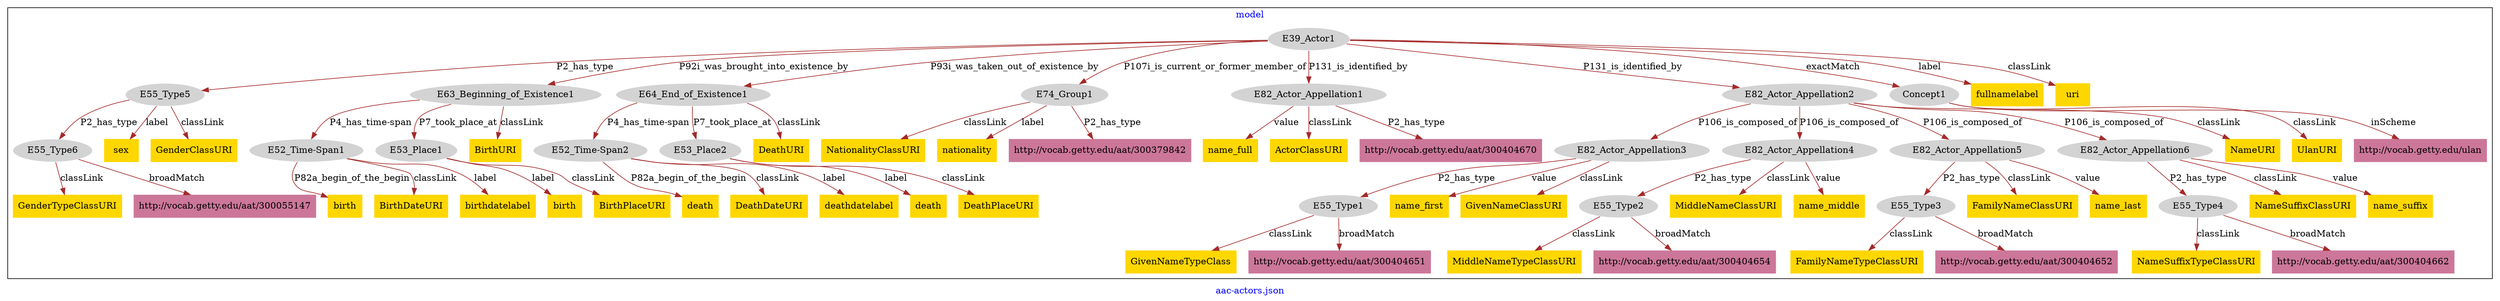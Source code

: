 digraph n0 {
fontcolor="blue"
remincross="true"
label="aac-actors.json"
subgraph cluster {
label="model"
n2[style="filled",color="white",fillcolor="lightgray",label="E39_Actor1"];
n3[style="filled",color="white",fillcolor="lightgray",label="E55_Type5"];
n4[style="filled",color="white",fillcolor="lightgray",label="E63_Beginning_of_Existence1"];
n5[style="filled",color="white",fillcolor="lightgray",label="E64_End_of_Existence1"];
n6[style="filled",color="white",fillcolor="lightgray",label="E74_Group1"];
n7[style="filled",color="white",fillcolor="lightgray",label="E82_Actor_Appellation1"];
n8[style="filled",color="white",fillcolor="lightgray",label="E82_Actor_Appellation2"];
n9[style="filled",color="white",fillcolor="lightgray",label="Concept1"];
n10[style="filled",color="white",fillcolor="lightgray",label="E55_Type6"];
n11[style="filled",color="white",fillcolor="lightgray",label="E52_Time-Span1"];
n12[style="filled",color="white",fillcolor="lightgray",label="E53_Place1"];
n13[style="filled",color="white",fillcolor="lightgray",label="E52_Time-Span2"];
n14[style="filled",color="white",fillcolor="lightgray",label="E53_Place2"];
n15[style="filled",color="white",fillcolor="lightgray",label="E82_Actor_Appellation3"];
n16[style="filled",color="white",fillcolor="lightgray",label="E82_Actor_Appellation4"];
n17[style="filled",color="white",fillcolor="lightgray",label="E82_Actor_Appellation5"];
n18[style="filled",color="white",fillcolor="lightgray",label="E82_Actor_Appellation6"];
n19[style="filled",color="white",fillcolor="lightgray",label="E55_Type1"];
n20[style="filled",color="white",fillcolor="lightgray",label="E55_Type2"];
n21[style="filled",color="white",fillcolor="lightgray",label="E55_Type3"];
n22[style="filled",color="white",fillcolor="lightgray",label="E55_Type4"];
n23[shape="plaintext",style="filled",fillcolor="gold",label="MiddleNameClassURI"];
n24[shape="plaintext",style="filled",fillcolor="gold",label="DeathURI"];
n25[shape="plaintext",style="filled",fillcolor="gold",label="NationalityClassURI"];
n26[shape="plaintext",style="filled",fillcolor="gold",label="sex"];
n27[shape="plaintext",style="filled",fillcolor="gold",label="nationality"];
n28[shape="plaintext",style="filled",fillcolor="gold",label="GivenNameTypeClass"];
n29[shape="plaintext",style="filled",fillcolor="gold",label="birth"];
n30[shape="plaintext",style="filled",fillcolor="gold",label="name_full"];
n31[shape="plaintext",style="filled",fillcolor="gold",label="name_first"];
n32[shape="plaintext",style="filled",fillcolor="gold",label="UlanURI"];
n33[shape="plaintext",style="filled",fillcolor="gold",label="GenderTypeClassURI"];
n34[shape="plaintext",style="filled",fillcolor="gold",label="NameSuffixClassURI"];
n35[shape="plaintext",style="filled",fillcolor="gold",label="GenderClassURI"];
n36[shape="plaintext",style="filled",fillcolor="gold",label="MiddleNameTypeClassURI"];
n37[shape="plaintext",style="filled",fillcolor="gold",label="BirthURI"];
n38[shape="plaintext",style="filled",fillcolor="gold",label="death"];
n39[shape="plaintext",style="filled",fillcolor="gold",label="name_middle"];
n40[shape="plaintext",style="filled",fillcolor="gold",label="FamilyNameClassURI"];
n41[shape="plaintext",style="filled",fillcolor="gold",label="FamilyNameTypeClassURI"];
n42[shape="plaintext",style="filled",fillcolor="gold",label="NameSuffixTypeClassURI"];
n43[shape="plaintext",style="filled",fillcolor="gold",label="birth"];
n44[shape="plaintext",style="filled",fillcolor="gold",label="ActorClassURI"];
n45[shape="plaintext",style="filled",fillcolor="gold",label="name_last"];
n46[shape="plaintext",style="filled",fillcolor="gold",label="death"];
n47[shape="plaintext",style="filled",fillcolor="gold",label="name_suffix"];
n48[shape="plaintext",style="filled",fillcolor="gold",label="fullnamelabel"];
n49[shape="plaintext",style="filled",fillcolor="gold",label="NameURI"];
n50[shape="plaintext",style="filled",fillcolor="gold",label="DeathDateURI"];
n51[shape="plaintext",style="filled",fillcolor="gold",label="BirthPlaceURI"];
n52[shape="plaintext",style="filled",fillcolor="gold",label="deathdatelabel"];
n53[shape="plaintext",style="filled",fillcolor="gold",label="BirthDateURI"];
n54[shape="plaintext",style="filled",fillcolor="gold",label="DeathPlaceURI"];
n55[shape="plaintext",style="filled",fillcolor="gold",label="GivenNameClassURI"];
n56[shape="plaintext",style="filled",fillcolor="gold",label="birthdatelabel"];
n57[shape="plaintext",style="filled",fillcolor="gold",label="uri"];
n58[shape="plaintext",style="filled",fillcolor="#CC7799",label="http://vocab.getty.edu/aat/300404670"];
n59[shape="plaintext",style="filled",fillcolor="#CC7799",label="http://vocab.getty.edu/aat/300404662"];
n60[shape="plaintext",style="filled",fillcolor="#CC7799",label="http://vocab.getty.edu/aat/300379842"];
n61[shape="plaintext",style="filled",fillcolor="#CC7799",label="http://vocab.getty.edu/aat/300404651"];
n62[shape="plaintext",style="filled",fillcolor="#CC7799",label="http://vocab.getty.edu/aat/300404652"];
n63[shape="plaintext",style="filled",fillcolor="#CC7799",label="http://vocab.getty.edu/aat/300404654"];
n64[shape="plaintext",style="filled",fillcolor="#CC7799",label="http://vocab.getty.edu/ulan"];
n65[shape="plaintext",style="filled",fillcolor="#CC7799",label="http://vocab.getty.edu/aat/300055147"];
}
n2 -> n3[color="brown",fontcolor="black",label="P2_has_type"]
n2 -> n4[color="brown",fontcolor="black",label="P92i_was_brought_into_existence_by"]
n2 -> n5[color="brown",fontcolor="black",label="P93i_was_taken_out_of_existence_by"]
n2 -> n6[color="brown",fontcolor="black",label="P107i_is_current_or_former_member_of"]
n2 -> n7[color="brown",fontcolor="black",label="P131_is_identified_by"]
n2 -> n8[color="brown",fontcolor="black",label="P131_is_identified_by"]
n2 -> n9[color="brown",fontcolor="black",label="exactMatch"]
n3 -> n10[color="brown",fontcolor="black",label="P2_has_type"]
n4 -> n11[color="brown",fontcolor="black",label="P4_has_time-span"]
n4 -> n12[color="brown",fontcolor="black",label="P7_took_place_at"]
n5 -> n13[color="brown",fontcolor="black",label="P4_has_time-span"]
n5 -> n14[color="brown",fontcolor="black",label="P7_took_place_at"]
n8 -> n15[color="brown",fontcolor="black",label="P106_is_composed_of"]
n8 -> n16[color="brown",fontcolor="black",label="P106_is_composed_of"]
n8 -> n17[color="brown",fontcolor="black",label="P106_is_composed_of"]
n8 -> n18[color="brown",fontcolor="black",label="P106_is_composed_of"]
n15 -> n19[color="brown",fontcolor="black",label="P2_has_type"]
n16 -> n20[color="brown",fontcolor="black",label="P2_has_type"]
n17 -> n21[color="brown",fontcolor="black",label="P2_has_type"]
n18 -> n22[color="brown",fontcolor="black",label="P2_has_type"]
n16 -> n23[color="brown",fontcolor="black",label="classLink"]
n5 -> n24[color="brown",fontcolor="black",label="classLink"]
n6 -> n25[color="brown",fontcolor="black",label="classLink"]
n3 -> n26[color="brown",fontcolor="black",label="label"]
n6 -> n27[color="brown",fontcolor="black",label="label"]
n19 -> n28[color="brown",fontcolor="black",label="classLink"]
n12 -> n29[color="brown",fontcolor="black",label="label"]
n7 -> n30[color="brown",fontcolor="black",label="value"]
n15 -> n31[color="brown",fontcolor="black",label="value"]
n9 -> n32[color="brown",fontcolor="black",label="classLink"]
n10 -> n33[color="brown",fontcolor="black",label="classLink"]
n18 -> n34[color="brown",fontcolor="black",label="classLink"]
n3 -> n35[color="brown",fontcolor="black",label="classLink"]
n20 -> n36[color="brown",fontcolor="black",label="classLink"]
n4 -> n37[color="brown",fontcolor="black",label="classLink"]
n14 -> n38[color="brown",fontcolor="black",label="label"]
n16 -> n39[color="brown",fontcolor="black",label="value"]
n17 -> n40[color="brown",fontcolor="black",label="classLink"]
n21 -> n41[color="brown",fontcolor="black",label="classLink"]
n22 -> n42[color="brown",fontcolor="black",label="classLink"]
n11 -> n43[color="brown",fontcolor="black",label="P82a_begin_of_the_begin"]
n7 -> n44[color="brown",fontcolor="black",label="classLink"]
n17 -> n45[color="brown",fontcolor="black",label="value"]
n13 -> n46[color="brown",fontcolor="black",label="P82a_begin_of_the_begin"]
n18 -> n47[color="brown",fontcolor="black",label="value"]
n2 -> n48[color="brown",fontcolor="black",label="label"]
n8 -> n49[color="brown",fontcolor="black",label="classLink"]
n13 -> n50[color="brown",fontcolor="black",label="classLink"]
n12 -> n51[color="brown",fontcolor="black",label="classLink"]
n13 -> n52[color="brown",fontcolor="black",label="label"]
n11 -> n53[color="brown",fontcolor="black",label="classLink"]
n14 -> n54[color="brown",fontcolor="black",label="classLink"]
n15 -> n55[color="brown",fontcolor="black",label="classLink"]
n11 -> n56[color="brown",fontcolor="black",label="label"]
n2 -> n57[color="brown",fontcolor="black",label="classLink"]
n7 -> n58[color="brown",fontcolor="black",label="P2_has_type"]
n22 -> n59[color="brown",fontcolor="black",label="broadMatch"]
n6 -> n60[color="brown",fontcolor="black",label="P2_has_type"]
n19 -> n61[color="brown",fontcolor="black",label="broadMatch"]
n21 -> n62[color="brown",fontcolor="black",label="broadMatch"]
n20 -> n63[color="brown",fontcolor="black",label="broadMatch"]
n9 -> n64[color="brown",fontcolor="black",label="inScheme"]
n10 -> n65[color="brown",fontcolor="black",label="broadMatch"]
}
